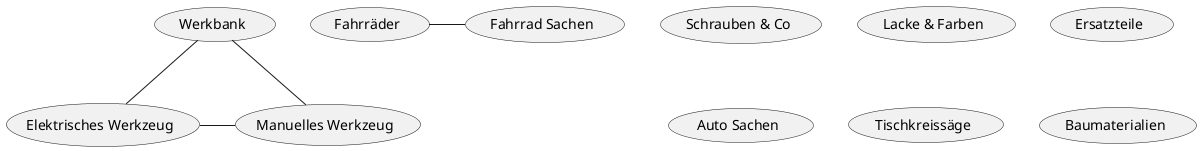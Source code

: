 @startuml

(Elektrisches Werkzeug) as EWERK
(Manuelles Werkzeug) as MWERK
(Schrauben & Co) as SCHR
(Werkbank) as WERKB
(Lacke & Farben) as LACKE
(Ersatzteile) as ERSATZ
(Fahrräder) as FAHRR
(Fahrrad Sachen) as FSACHEN
(Auto Sachen) as ASACHEN
(Tischkreissäge) as TISCHK
(Baumaterialien) as BAUMA

EWERK - MWERK
WERKB -- EWERK
WERKB -- MWERK

FAHRR - FSACHEN



@enduml